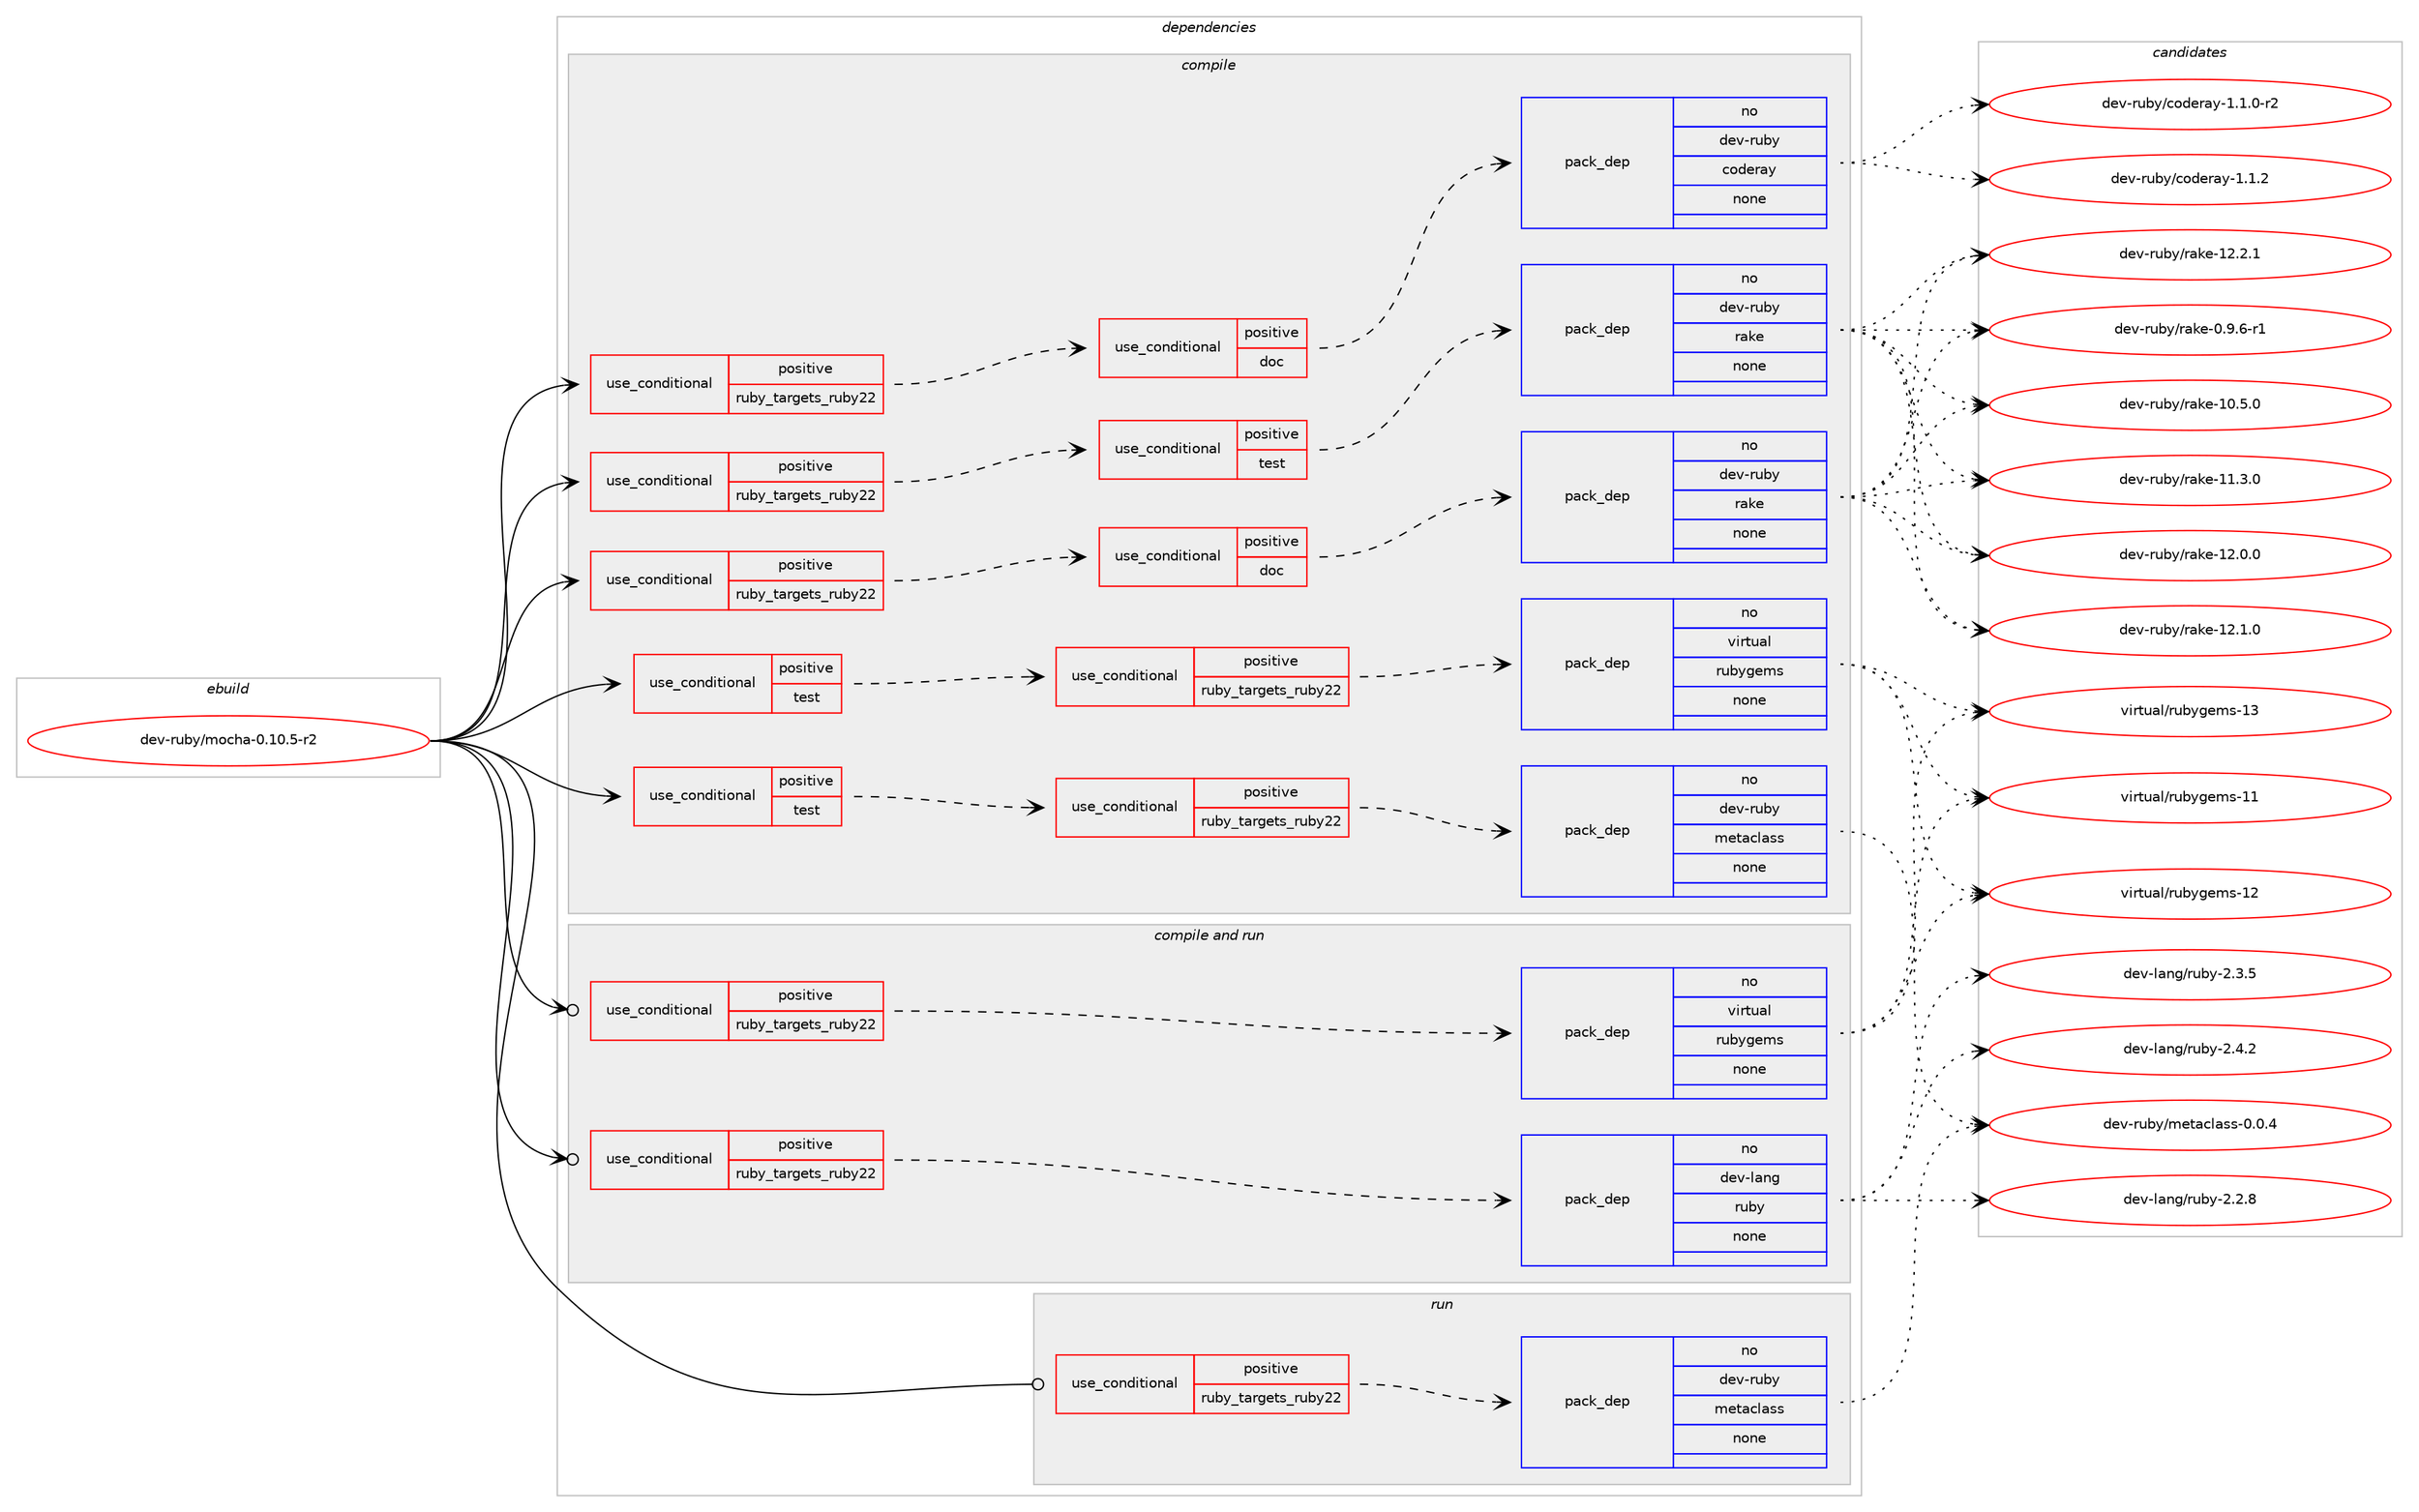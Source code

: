 digraph prolog {

# *************
# Graph options
# *************

newrank=true;
concentrate=true;
compound=true;
graph [rankdir=LR,fontname=Helvetica,fontsize=10,ranksep=1.5];#, ranksep=2.5, nodesep=0.2];
edge  [arrowhead=vee];
node  [fontname=Helvetica,fontsize=10];

# **********
# The ebuild
# **********

subgraph cluster_leftcol {
color=gray;
rank=same;
label=<<i>ebuild</i>>;
id [label="dev-ruby/mocha-0.10.5-r2", color=red, width=4, href="../dev-ruby/mocha-0.10.5-r2.svg"];
}

# ****************
# The dependencies
# ****************

subgraph cluster_midcol {
color=gray;
label=<<i>dependencies</i>>;
subgraph cluster_compile {
fillcolor="#eeeeee";
style=filled;
label=<<i>compile</i>>;
subgraph cond62165 {
dependency248523 [label=<<TABLE BORDER="0" CELLBORDER="1" CELLSPACING="0" CELLPADDING="4"><TR><TD ROWSPAN="3" CELLPADDING="10">use_conditional</TD></TR><TR><TD>positive</TD></TR><TR><TD>ruby_targets_ruby22</TD></TR></TABLE>>, shape=none, color=red];
subgraph cond62166 {
dependency248524 [label=<<TABLE BORDER="0" CELLBORDER="1" CELLSPACING="0" CELLPADDING="4"><TR><TD ROWSPAN="3" CELLPADDING="10">use_conditional</TD></TR><TR><TD>positive</TD></TR><TR><TD>doc</TD></TR></TABLE>>, shape=none, color=red];
subgraph pack182267 {
dependency248525 [label=<<TABLE BORDER="0" CELLBORDER="1" CELLSPACING="0" CELLPADDING="4" WIDTH="220"><TR><TD ROWSPAN="6" CELLPADDING="30">pack_dep</TD></TR><TR><TD WIDTH="110">no</TD></TR><TR><TD>dev-ruby</TD></TR><TR><TD>coderay</TD></TR><TR><TD>none</TD></TR><TR><TD></TD></TR></TABLE>>, shape=none, color=blue];
}
dependency248524:e -> dependency248525:w [weight=20,style="dashed",arrowhead="vee"];
}
dependency248523:e -> dependency248524:w [weight=20,style="dashed",arrowhead="vee"];
}
id:e -> dependency248523:w [weight=20,style="solid",arrowhead="vee"];
subgraph cond62167 {
dependency248526 [label=<<TABLE BORDER="0" CELLBORDER="1" CELLSPACING="0" CELLPADDING="4"><TR><TD ROWSPAN="3" CELLPADDING="10">use_conditional</TD></TR><TR><TD>positive</TD></TR><TR><TD>ruby_targets_ruby22</TD></TR></TABLE>>, shape=none, color=red];
subgraph cond62168 {
dependency248527 [label=<<TABLE BORDER="0" CELLBORDER="1" CELLSPACING="0" CELLPADDING="4"><TR><TD ROWSPAN="3" CELLPADDING="10">use_conditional</TD></TR><TR><TD>positive</TD></TR><TR><TD>doc</TD></TR></TABLE>>, shape=none, color=red];
subgraph pack182268 {
dependency248528 [label=<<TABLE BORDER="0" CELLBORDER="1" CELLSPACING="0" CELLPADDING="4" WIDTH="220"><TR><TD ROWSPAN="6" CELLPADDING="30">pack_dep</TD></TR><TR><TD WIDTH="110">no</TD></TR><TR><TD>dev-ruby</TD></TR><TR><TD>rake</TD></TR><TR><TD>none</TD></TR><TR><TD></TD></TR></TABLE>>, shape=none, color=blue];
}
dependency248527:e -> dependency248528:w [weight=20,style="dashed",arrowhead="vee"];
}
dependency248526:e -> dependency248527:w [weight=20,style="dashed",arrowhead="vee"];
}
id:e -> dependency248526:w [weight=20,style="solid",arrowhead="vee"];
subgraph cond62169 {
dependency248529 [label=<<TABLE BORDER="0" CELLBORDER="1" CELLSPACING="0" CELLPADDING="4"><TR><TD ROWSPAN="3" CELLPADDING="10">use_conditional</TD></TR><TR><TD>positive</TD></TR><TR><TD>ruby_targets_ruby22</TD></TR></TABLE>>, shape=none, color=red];
subgraph cond62170 {
dependency248530 [label=<<TABLE BORDER="0" CELLBORDER="1" CELLSPACING="0" CELLPADDING="4"><TR><TD ROWSPAN="3" CELLPADDING="10">use_conditional</TD></TR><TR><TD>positive</TD></TR><TR><TD>test</TD></TR></TABLE>>, shape=none, color=red];
subgraph pack182269 {
dependency248531 [label=<<TABLE BORDER="0" CELLBORDER="1" CELLSPACING="0" CELLPADDING="4" WIDTH="220"><TR><TD ROWSPAN="6" CELLPADDING="30">pack_dep</TD></TR><TR><TD WIDTH="110">no</TD></TR><TR><TD>dev-ruby</TD></TR><TR><TD>rake</TD></TR><TR><TD>none</TD></TR><TR><TD></TD></TR></TABLE>>, shape=none, color=blue];
}
dependency248530:e -> dependency248531:w [weight=20,style="dashed",arrowhead="vee"];
}
dependency248529:e -> dependency248530:w [weight=20,style="dashed",arrowhead="vee"];
}
id:e -> dependency248529:w [weight=20,style="solid",arrowhead="vee"];
subgraph cond62171 {
dependency248532 [label=<<TABLE BORDER="0" CELLBORDER="1" CELLSPACING="0" CELLPADDING="4"><TR><TD ROWSPAN="3" CELLPADDING="10">use_conditional</TD></TR><TR><TD>positive</TD></TR><TR><TD>test</TD></TR></TABLE>>, shape=none, color=red];
subgraph cond62172 {
dependency248533 [label=<<TABLE BORDER="0" CELLBORDER="1" CELLSPACING="0" CELLPADDING="4"><TR><TD ROWSPAN="3" CELLPADDING="10">use_conditional</TD></TR><TR><TD>positive</TD></TR><TR><TD>ruby_targets_ruby22</TD></TR></TABLE>>, shape=none, color=red];
subgraph pack182270 {
dependency248534 [label=<<TABLE BORDER="0" CELLBORDER="1" CELLSPACING="0" CELLPADDING="4" WIDTH="220"><TR><TD ROWSPAN="6" CELLPADDING="30">pack_dep</TD></TR><TR><TD WIDTH="110">no</TD></TR><TR><TD>dev-ruby</TD></TR><TR><TD>metaclass</TD></TR><TR><TD>none</TD></TR><TR><TD></TD></TR></TABLE>>, shape=none, color=blue];
}
dependency248533:e -> dependency248534:w [weight=20,style="dashed",arrowhead="vee"];
}
dependency248532:e -> dependency248533:w [weight=20,style="dashed",arrowhead="vee"];
}
id:e -> dependency248532:w [weight=20,style="solid",arrowhead="vee"];
subgraph cond62173 {
dependency248535 [label=<<TABLE BORDER="0" CELLBORDER="1" CELLSPACING="0" CELLPADDING="4"><TR><TD ROWSPAN="3" CELLPADDING="10">use_conditional</TD></TR><TR><TD>positive</TD></TR><TR><TD>test</TD></TR></TABLE>>, shape=none, color=red];
subgraph cond62174 {
dependency248536 [label=<<TABLE BORDER="0" CELLBORDER="1" CELLSPACING="0" CELLPADDING="4"><TR><TD ROWSPAN="3" CELLPADDING="10">use_conditional</TD></TR><TR><TD>positive</TD></TR><TR><TD>ruby_targets_ruby22</TD></TR></TABLE>>, shape=none, color=red];
subgraph pack182271 {
dependency248537 [label=<<TABLE BORDER="0" CELLBORDER="1" CELLSPACING="0" CELLPADDING="4" WIDTH="220"><TR><TD ROWSPAN="6" CELLPADDING="30">pack_dep</TD></TR><TR><TD WIDTH="110">no</TD></TR><TR><TD>virtual</TD></TR><TR><TD>rubygems</TD></TR><TR><TD>none</TD></TR><TR><TD></TD></TR></TABLE>>, shape=none, color=blue];
}
dependency248536:e -> dependency248537:w [weight=20,style="dashed",arrowhead="vee"];
}
dependency248535:e -> dependency248536:w [weight=20,style="dashed",arrowhead="vee"];
}
id:e -> dependency248535:w [weight=20,style="solid",arrowhead="vee"];
}
subgraph cluster_compileandrun {
fillcolor="#eeeeee";
style=filled;
label=<<i>compile and run</i>>;
subgraph cond62175 {
dependency248538 [label=<<TABLE BORDER="0" CELLBORDER="1" CELLSPACING="0" CELLPADDING="4"><TR><TD ROWSPAN="3" CELLPADDING="10">use_conditional</TD></TR><TR><TD>positive</TD></TR><TR><TD>ruby_targets_ruby22</TD></TR></TABLE>>, shape=none, color=red];
subgraph pack182272 {
dependency248539 [label=<<TABLE BORDER="0" CELLBORDER="1" CELLSPACING="0" CELLPADDING="4" WIDTH="220"><TR><TD ROWSPAN="6" CELLPADDING="30">pack_dep</TD></TR><TR><TD WIDTH="110">no</TD></TR><TR><TD>dev-lang</TD></TR><TR><TD>ruby</TD></TR><TR><TD>none</TD></TR><TR><TD></TD></TR></TABLE>>, shape=none, color=blue];
}
dependency248538:e -> dependency248539:w [weight=20,style="dashed",arrowhead="vee"];
}
id:e -> dependency248538:w [weight=20,style="solid",arrowhead="odotvee"];
subgraph cond62176 {
dependency248540 [label=<<TABLE BORDER="0" CELLBORDER="1" CELLSPACING="0" CELLPADDING="4"><TR><TD ROWSPAN="3" CELLPADDING="10">use_conditional</TD></TR><TR><TD>positive</TD></TR><TR><TD>ruby_targets_ruby22</TD></TR></TABLE>>, shape=none, color=red];
subgraph pack182273 {
dependency248541 [label=<<TABLE BORDER="0" CELLBORDER="1" CELLSPACING="0" CELLPADDING="4" WIDTH="220"><TR><TD ROWSPAN="6" CELLPADDING="30">pack_dep</TD></TR><TR><TD WIDTH="110">no</TD></TR><TR><TD>virtual</TD></TR><TR><TD>rubygems</TD></TR><TR><TD>none</TD></TR><TR><TD></TD></TR></TABLE>>, shape=none, color=blue];
}
dependency248540:e -> dependency248541:w [weight=20,style="dashed",arrowhead="vee"];
}
id:e -> dependency248540:w [weight=20,style="solid",arrowhead="odotvee"];
}
subgraph cluster_run {
fillcolor="#eeeeee";
style=filled;
label=<<i>run</i>>;
subgraph cond62177 {
dependency248542 [label=<<TABLE BORDER="0" CELLBORDER="1" CELLSPACING="0" CELLPADDING="4"><TR><TD ROWSPAN="3" CELLPADDING="10">use_conditional</TD></TR><TR><TD>positive</TD></TR><TR><TD>ruby_targets_ruby22</TD></TR></TABLE>>, shape=none, color=red];
subgraph pack182274 {
dependency248543 [label=<<TABLE BORDER="0" CELLBORDER="1" CELLSPACING="0" CELLPADDING="4" WIDTH="220"><TR><TD ROWSPAN="6" CELLPADDING="30">pack_dep</TD></TR><TR><TD WIDTH="110">no</TD></TR><TR><TD>dev-ruby</TD></TR><TR><TD>metaclass</TD></TR><TR><TD>none</TD></TR><TR><TD></TD></TR></TABLE>>, shape=none, color=blue];
}
dependency248542:e -> dependency248543:w [weight=20,style="dashed",arrowhead="vee"];
}
id:e -> dependency248542:w [weight=20,style="solid",arrowhead="odot"];
}
}

# **************
# The candidates
# **************

subgraph cluster_choices {
rank=same;
color=gray;
label=<<i>candidates</i>>;

subgraph choice182267 {
color=black;
nodesep=1;
choice10010111845114117981214799111100101114971214549464946484511450 [label="dev-ruby/coderay-1.1.0-r2", color=red, width=4,href="../dev-ruby/coderay-1.1.0-r2.svg"];
choice1001011184511411798121479911110010111497121454946494650 [label="dev-ruby/coderay-1.1.2", color=red, width=4,href="../dev-ruby/coderay-1.1.2.svg"];
dependency248525:e -> choice10010111845114117981214799111100101114971214549464946484511450:w [style=dotted,weight="100"];
dependency248525:e -> choice1001011184511411798121479911110010111497121454946494650:w [style=dotted,weight="100"];
}
subgraph choice182268 {
color=black;
nodesep=1;
choice100101118451141179812147114971071014548465746544511449 [label="dev-ruby/rake-0.9.6-r1", color=red, width=4,href="../dev-ruby/rake-0.9.6-r1.svg"];
choice1001011184511411798121471149710710145494846534648 [label="dev-ruby/rake-10.5.0", color=red, width=4,href="../dev-ruby/rake-10.5.0.svg"];
choice1001011184511411798121471149710710145494946514648 [label="dev-ruby/rake-11.3.0", color=red, width=4,href="../dev-ruby/rake-11.3.0.svg"];
choice1001011184511411798121471149710710145495046484648 [label="dev-ruby/rake-12.0.0", color=red, width=4,href="../dev-ruby/rake-12.0.0.svg"];
choice1001011184511411798121471149710710145495046494648 [label="dev-ruby/rake-12.1.0", color=red, width=4,href="../dev-ruby/rake-12.1.0.svg"];
choice1001011184511411798121471149710710145495046504649 [label="dev-ruby/rake-12.2.1", color=red, width=4,href="../dev-ruby/rake-12.2.1.svg"];
dependency248528:e -> choice100101118451141179812147114971071014548465746544511449:w [style=dotted,weight="100"];
dependency248528:e -> choice1001011184511411798121471149710710145494846534648:w [style=dotted,weight="100"];
dependency248528:e -> choice1001011184511411798121471149710710145494946514648:w [style=dotted,weight="100"];
dependency248528:e -> choice1001011184511411798121471149710710145495046484648:w [style=dotted,weight="100"];
dependency248528:e -> choice1001011184511411798121471149710710145495046494648:w [style=dotted,weight="100"];
dependency248528:e -> choice1001011184511411798121471149710710145495046504649:w [style=dotted,weight="100"];
}
subgraph choice182269 {
color=black;
nodesep=1;
choice100101118451141179812147114971071014548465746544511449 [label="dev-ruby/rake-0.9.6-r1", color=red, width=4,href="../dev-ruby/rake-0.9.6-r1.svg"];
choice1001011184511411798121471149710710145494846534648 [label="dev-ruby/rake-10.5.0", color=red, width=4,href="../dev-ruby/rake-10.5.0.svg"];
choice1001011184511411798121471149710710145494946514648 [label="dev-ruby/rake-11.3.0", color=red, width=4,href="../dev-ruby/rake-11.3.0.svg"];
choice1001011184511411798121471149710710145495046484648 [label="dev-ruby/rake-12.0.0", color=red, width=4,href="../dev-ruby/rake-12.0.0.svg"];
choice1001011184511411798121471149710710145495046494648 [label="dev-ruby/rake-12.1.0", color=red, width=4,href="../dev-ruby/rake-12.1.0.svg"];
choice1001011184511411798121471149710710145495046504649 [label="dev-ruby/rake-12.2.1", color=red, width=4,href="../dev-ruby/rake-12.2.1.svg"];
dependency248531:e -> choice100101118451141179812147114971071014548465746544511449:w [style=dotted,weight="100"];
dependency248531:e -> choice1001011184511411798121471149710710145494846534648:w [style=dotted,weight="100"];
dependency248531:e -> choice1001011184511411798121471149710710145494946514648:w [style=dotted,weight="100"];
dependency248531:e -> choice1001011184511411798121471149710710145495046484648:w [style=dotted,weight="100"];
dependency248531:e -> choice1001011184511411798121471149710710145495046494648:w [style=dotted,weight="100"];
dependency248531:e -> choice1001011184511411798121471149710710145495046504649:w [style=dotted,weight="100"];
}
subgraph choice182270 {
color=black;
nodesep=1;
choice100101118451141179812147109101116979910897115115454846484652 [label="dev-ruby/metaclass-0.0.4", color=red, width=4,href="../dev-ruby/metaclass-0.0.4.svg"];
dependency248534:e -> choice100101118451141179812147109101116979910897115115454846484652:w [style=dotted,weight="100"];
}
subgraph choice182271 {
color=black;
nodesep=1;
choice118105114116117971084711411798121103101109115454949 [label="virtual/rubygems-11", color=red, width=4,href="../virtual/rubygems-11.svg"];
choice118105114116117971084711411798121103101109115454950 [label="virtual/rubygems-12", color=red, width=4,href="../virtual/rubygems-12.svg"];
choice118105114116117971084711411798121103101109115454951 [label="virtual/rubygems-13", color=red, width=4,href="../virtual/rubygems-13.svg"];
dependency248537:e -> choice118105114116117971084711411798121103101109115454949:w [style=dotted,weight="100"];
dependency248537:e -> choice118105114116117971084711411798121103101109115454950:w [style=dotted,weight="100"];
dependency248537:e -> choice118105114116117971084711411798121103101109115454951:w [style=dotted,weight="100"];
}
subgraph choice182272 {
color=black;
nodesep=1;
choice10010111845108971101034711411798121455046504656 [label="dev-lang/ruby-2.2.8", color=red, width=4,href="../dev-lang/ruby-2.2.8.svg"];
choice10010111845108971101034711411798121455046514653 [label="dev-lang/ruby-2.3.5", color=red, width=4,href="../dev-lang/ruby-2.3.5.svg"];
choice10010111845108971101034711411798121455046524650 [label="dev-lang/ruby-2.4.2", color=red, width=4,href="../dev-lang/ruby-2.4.2.svg"];
dependency248539:e -> choice10010111845108971101034711411798121455046504656:w [style=dotted,weight="100"];
dependency248539:e -> choice10010111845108971101034711411798121455046514653:w [style=dotted,weight="100"];
dependency248539:e -> choice10010111845108971101034711411798121455046524650:w [style=dotted,weight="100"];
}
subgraph choice182273 {
color=black;
nodesep=1;
choice118105114116117971084711411798121103101109115454949 [label="virtual/rubygems-11", color=red, width=4,href="../virtual/rubygems-11.svg"];
choice118105114116117971084711411798121103101109115454950 [label="virtual/rubygems-12", color=red, width=4,href="../virtual/rubygems-12.svg"];
choice118105114116117971084711411798121103101109115454951 [label="virtual/rubygems-13", color=red, width=4,href="../virtual/rubygems-13.svg"];
dependency248541:e -> choice118105114116117971084711411798121103101109115454949:w [style=dotted,weight="100"];
dependency248541:e -> choice118105114116117971084711411798121103101109115454950:w [style=dotted,weight="100"];
dependency248541:e -> choice118105114116117971084711411798121103101109115454951:w [style=dotted,weight="100"];
}
subgraph choice182274 {
color=black;
nodesep=1;
choice100101118451141179812147109101116979910897115115454846484652 [label="dev-ruby/metaclass-0.0.4", color=red, width=4,href="../dev-ruby/metaclass-0.0.4.svg"];
dependency248543:e -> choice100101118451141179812147109101116979910897115115454846484652:w [style=dotted,weight="100"];
}
}

}
